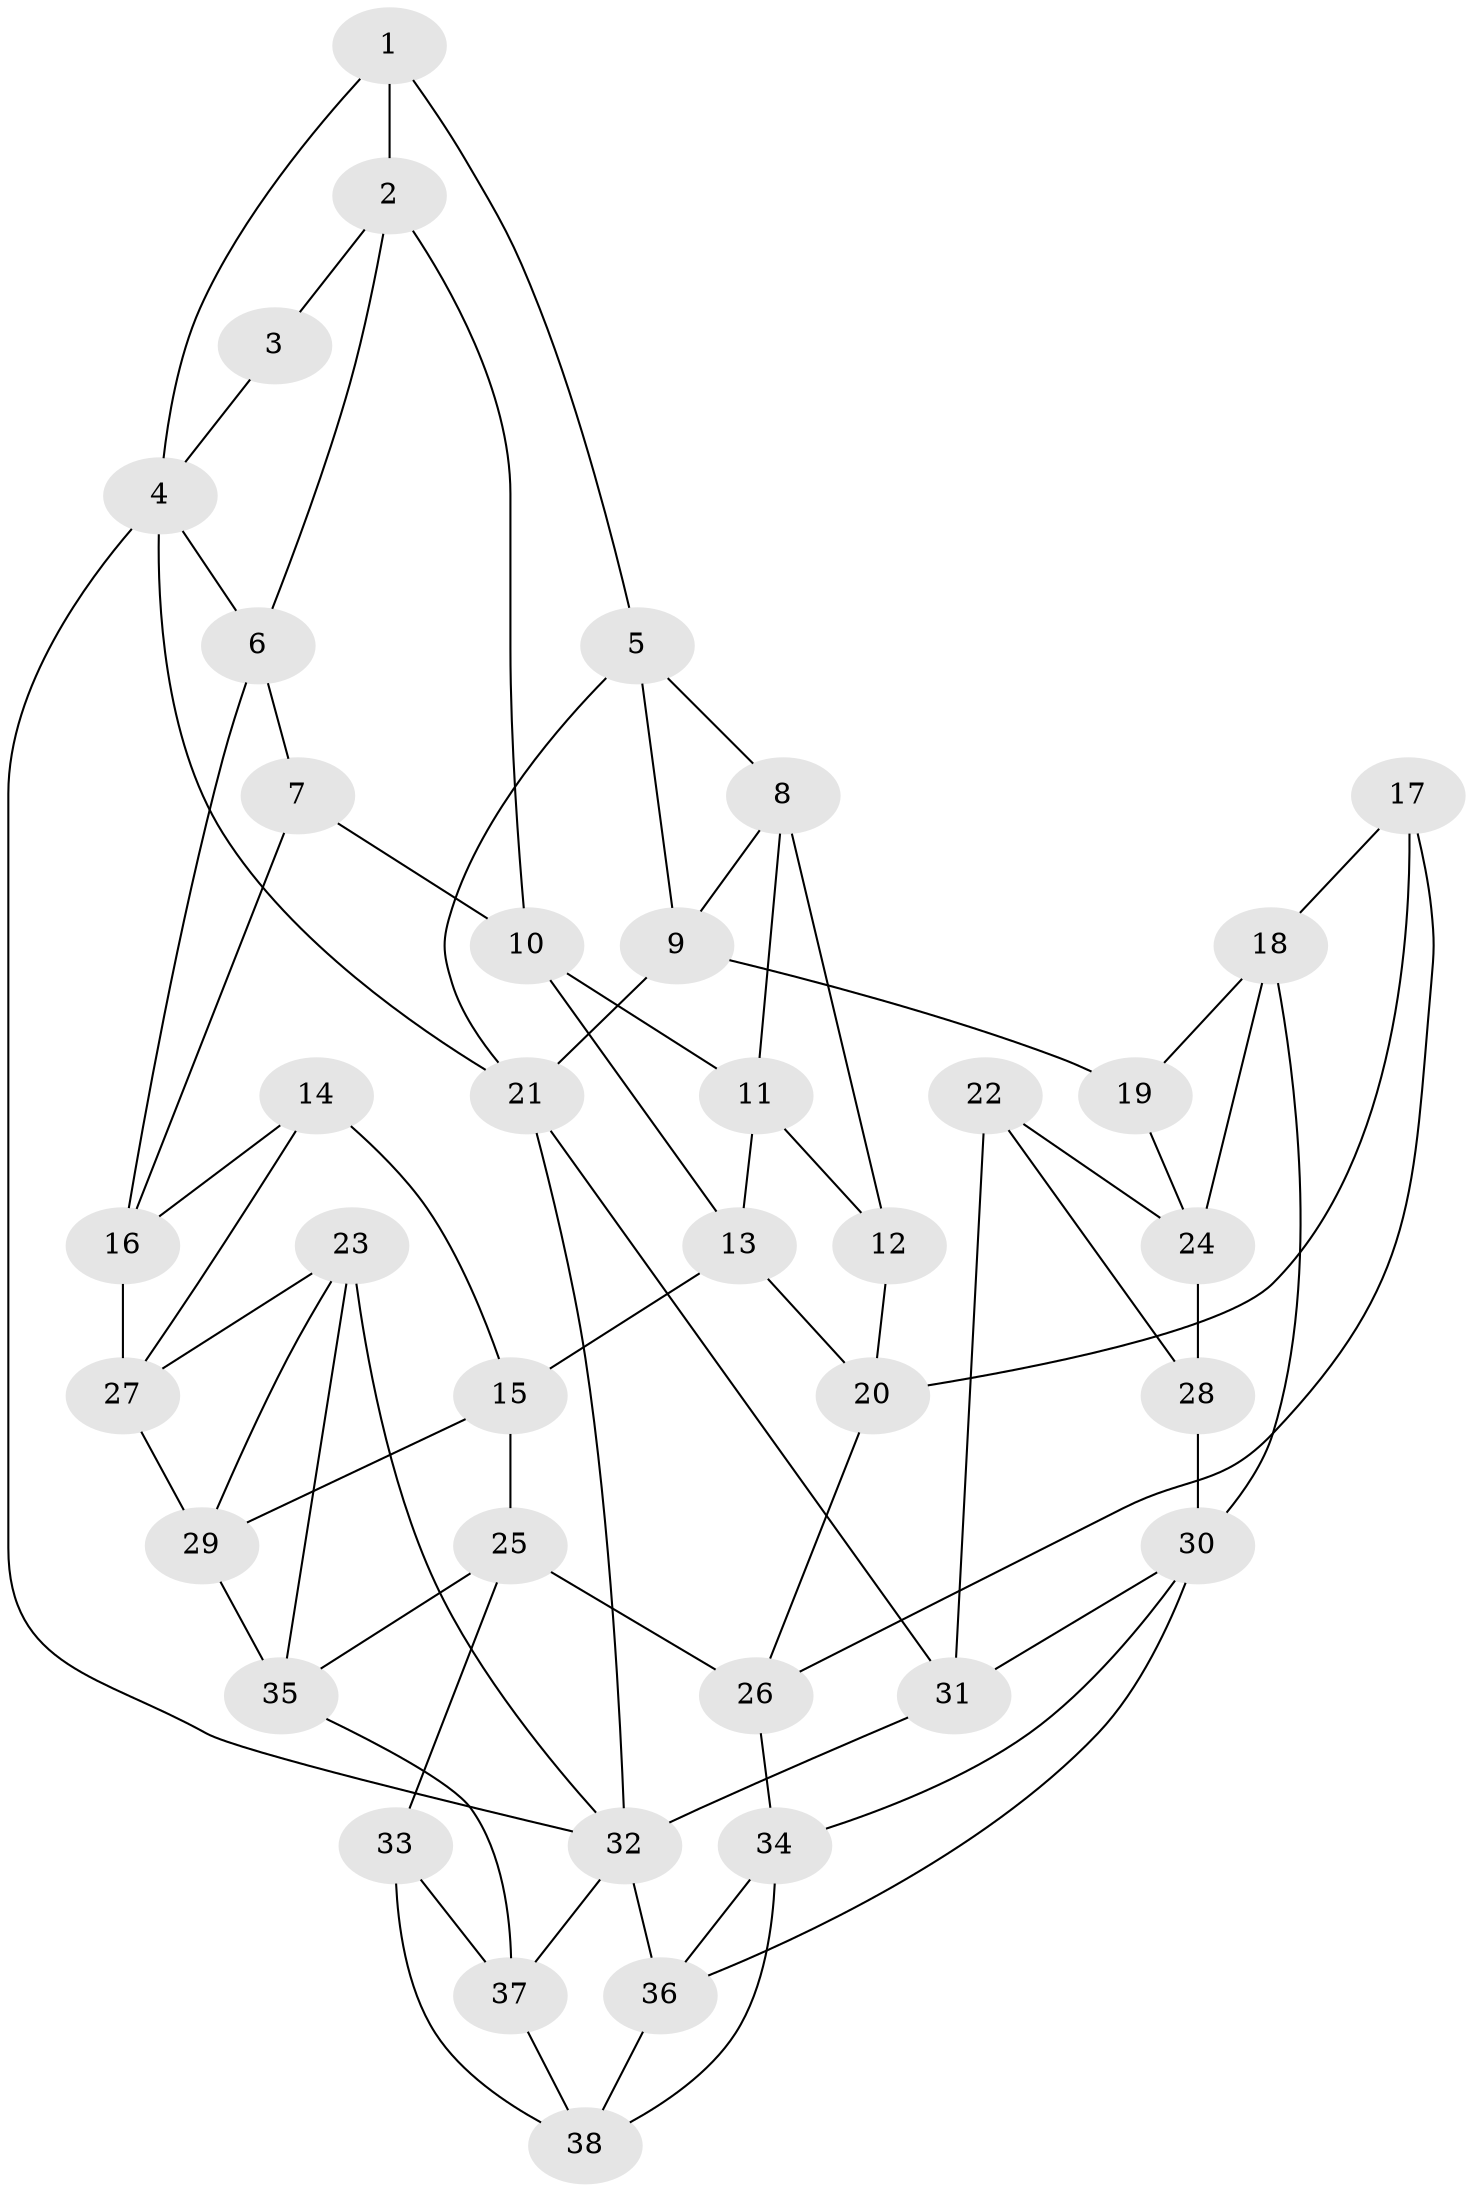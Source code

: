 // original degree distribution, {3: 0.02666666666666667, 4: 0.21333333333333335, 5: 0.5866666666666667, 6: 0.17333333333333334}
// Generated by graph-tools (version 1.1) at 2025/51/03/09/25 03:51:09]
// undirected, 38 vertices, 73 edges
graph export_dot {
graph [start="1"]
  node [color=gray90,style=filled];
  1;
  2;
  3;
  4;
  5;
  6;
  7;
  8;
  9;
  10;
  11;
  12;
  13;
  14;
  15;
  16;
  17;
  18;
  19;
  20;
  21;
  22;
  23;
  24;
  25;
  26;
  27;
  28;
  29;
  30;
  31;
  32;
  33;
  34;
  35;
  36;
  37;
  38;
  1 -- 2 [weight=1.0];
  1 -- 4 [weight=1.0];
  1 -- 5 [weight=1.0];
  2 -- 3 [weight=1.0];
  2 -- 6 [weight=1.0];
  2 -- 10 [weight=1.0];
  3 -- 4 [weight=1.0];
  4 -- 6 [weight=1.0];
  4 -- 21 [weight=1.0];
  4 -- 32 [weight=1.0];
  5 -- 8 [weight=1.0];
  5 -- 9 [weight=1.0];
  5 -- 21 [weight=1.0];
  6 -- 7 [weight=1.0];
  6 -- 16 [weight=1.0];
  7 -- 10 [weight=1.0];
  7 -- 16 [weight=1.0];
  8 -- 9 [weight=1.0];
  8 -- 11 [weight=1.0];
  8 -- 12 [weight=1.0];
  9 -- 19 [weight=1.0];
  9 -- 21 [weight=1.0];
  10 -- 11 [weight=1.0];
  10 -- 13 [weight=1.0];
  11 -- 12 [weight=1.0];
  11 -- 13 [weight=1.0];
  12 -- 20 [weight=1.0];
  13 -- 15 [weight=1.0];
  13 -- 20 [weight=1.0];
  14 -- 15 [weight=1.0];
  14 -- 16 [weight=1.0];
  14 -- 27 [weight=1.0];
  15 -- 25 [weight=1.0];
  15 -- 29 [weight=1.0];
  16 -- 27 [weight=1.0];
  17 -- 18 [weight=1.0];
  17 -- 20 [weight=1.0];
  17 -- 26 [weight=1.0];
  18 -- 19 [weight=1.0];
  18 -- 24 [weight=1.0];
  18 -- 30 [weight=1.0];
  19 -- 24 [weight=1.0];
  20 -- 26 [weight=1.0];
  21 -- 31 [weight=1.0];
  21 -- 32 [weight=1.0];
  22 -- 24 [weight=1.0];
  22 -- 28 [weight=1.0];
  22 -- 31 [weight=1.0];
  23 -- 27 [weight=1.0];
  23 -- 29 [weight=1.0];
  23 -- 32 [weight=1.0];
  23 -- 35 [weight=1.0];
  24 -- 28 [weight=1.0];
  25 -- 26 [weight=1.0];
  25 -- 33 [weight=1.0];
  25 -- 35 [weight=1.0];
  26 -- 34 [weight=1.0];
  27 -- 29 [weight=1.0];
  28 -- 30 [weight=2.0];
  29 -- 35 [weight=1.0];
  30 -- 31 [weight=1.0];
  30 -- 34 [weight=1.0];
  30 -- 36 [weight=1.0];
  31 -- 32 [weight=1.0];
  32 -- 36 [weight=1.0];
  32 -- 37 [weight=1.0];
  33 -- 37 [weight=1.0];
  33 -- 38 [weight=1.0];
  34 -- 36 [weight=1.0];
  34 -- 38 [weight=1.0];
  35 -- 37 [weight=1.0];
  36 -- 38 [weight=1.0];
  37 -- 38 [weight=1.0];
}
